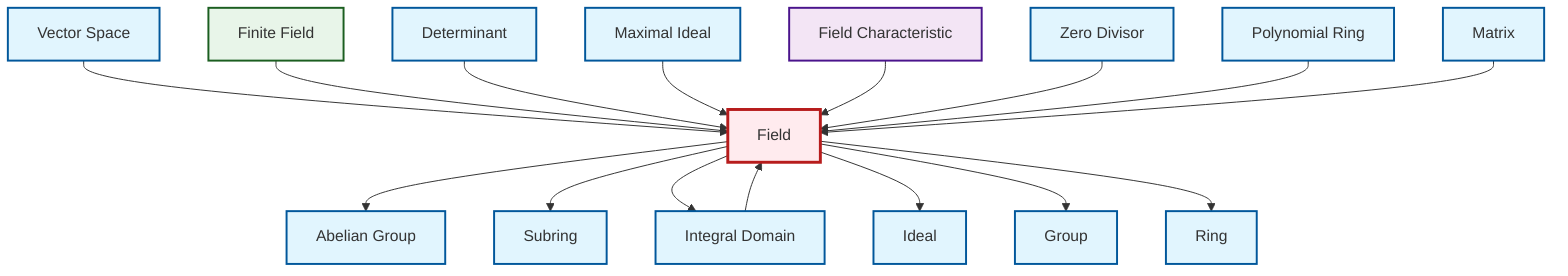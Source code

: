 graph TD
    classDef definition fill:#e1f5fe,stroke:#01579b,stroke-width:2px
    classDef theorem fill:#f3e5f5,stroke:#4a148c,stroke-width:2px
    classDef axiom fill:#fff3e0,stroke:#e65100,stroke-width:2px
    classDef example fill:#e8f5e9,stroke:#1b5e20,stroke-width:2px
    classDef current fill:#ffebee,stroke:#b71c1c,stroke-width:3px
    def-ideal["Ideal"]:::definition
    def-matrix["Matrix"]:::definition
    def-vector-space["Vector Space"]:::definition
    def-ring["Ring"]:::definition
    def-group["Group"]:::definition
    def-integral-domain["Integral Domain"]:::definition
    def-subring["Subring"]:::definition
    def-abelian-group["Abelian Group"]:::definition
    def-determinant["Determinant"]:::definition
    def-polynomial-ring["Polynomial Ring"]:::definition
    def-zero-divisor["Zero Divisor"]:::definition
    thm-field-characteristic["Field Characteristic"]:::theorem
    ex-finite-field["Finite Field"]:::example
    def-maximal-ideal["Maximal Ideal"]:::definition
    def-field["Field"]:::definition
    def-field --> def-abelian-group
    def-vector-space --> def-field
    ex-finite-field --> def-field
    def-determinant --> def-field
    def-field --> def-subring
    def-maximal-ideal --> def-field
    thm-field-characteristic --> def-field
    def-field --> def-integral-domain
    def-field --> def-ideal
    def-zero-divisor --> def-field
    def-integral-domain --> def-field
    def-polynomial-ring --> def-field
    def-field --> def-group
    def-matrix --> def-field
    def-field --> def-ring
    class def-field current